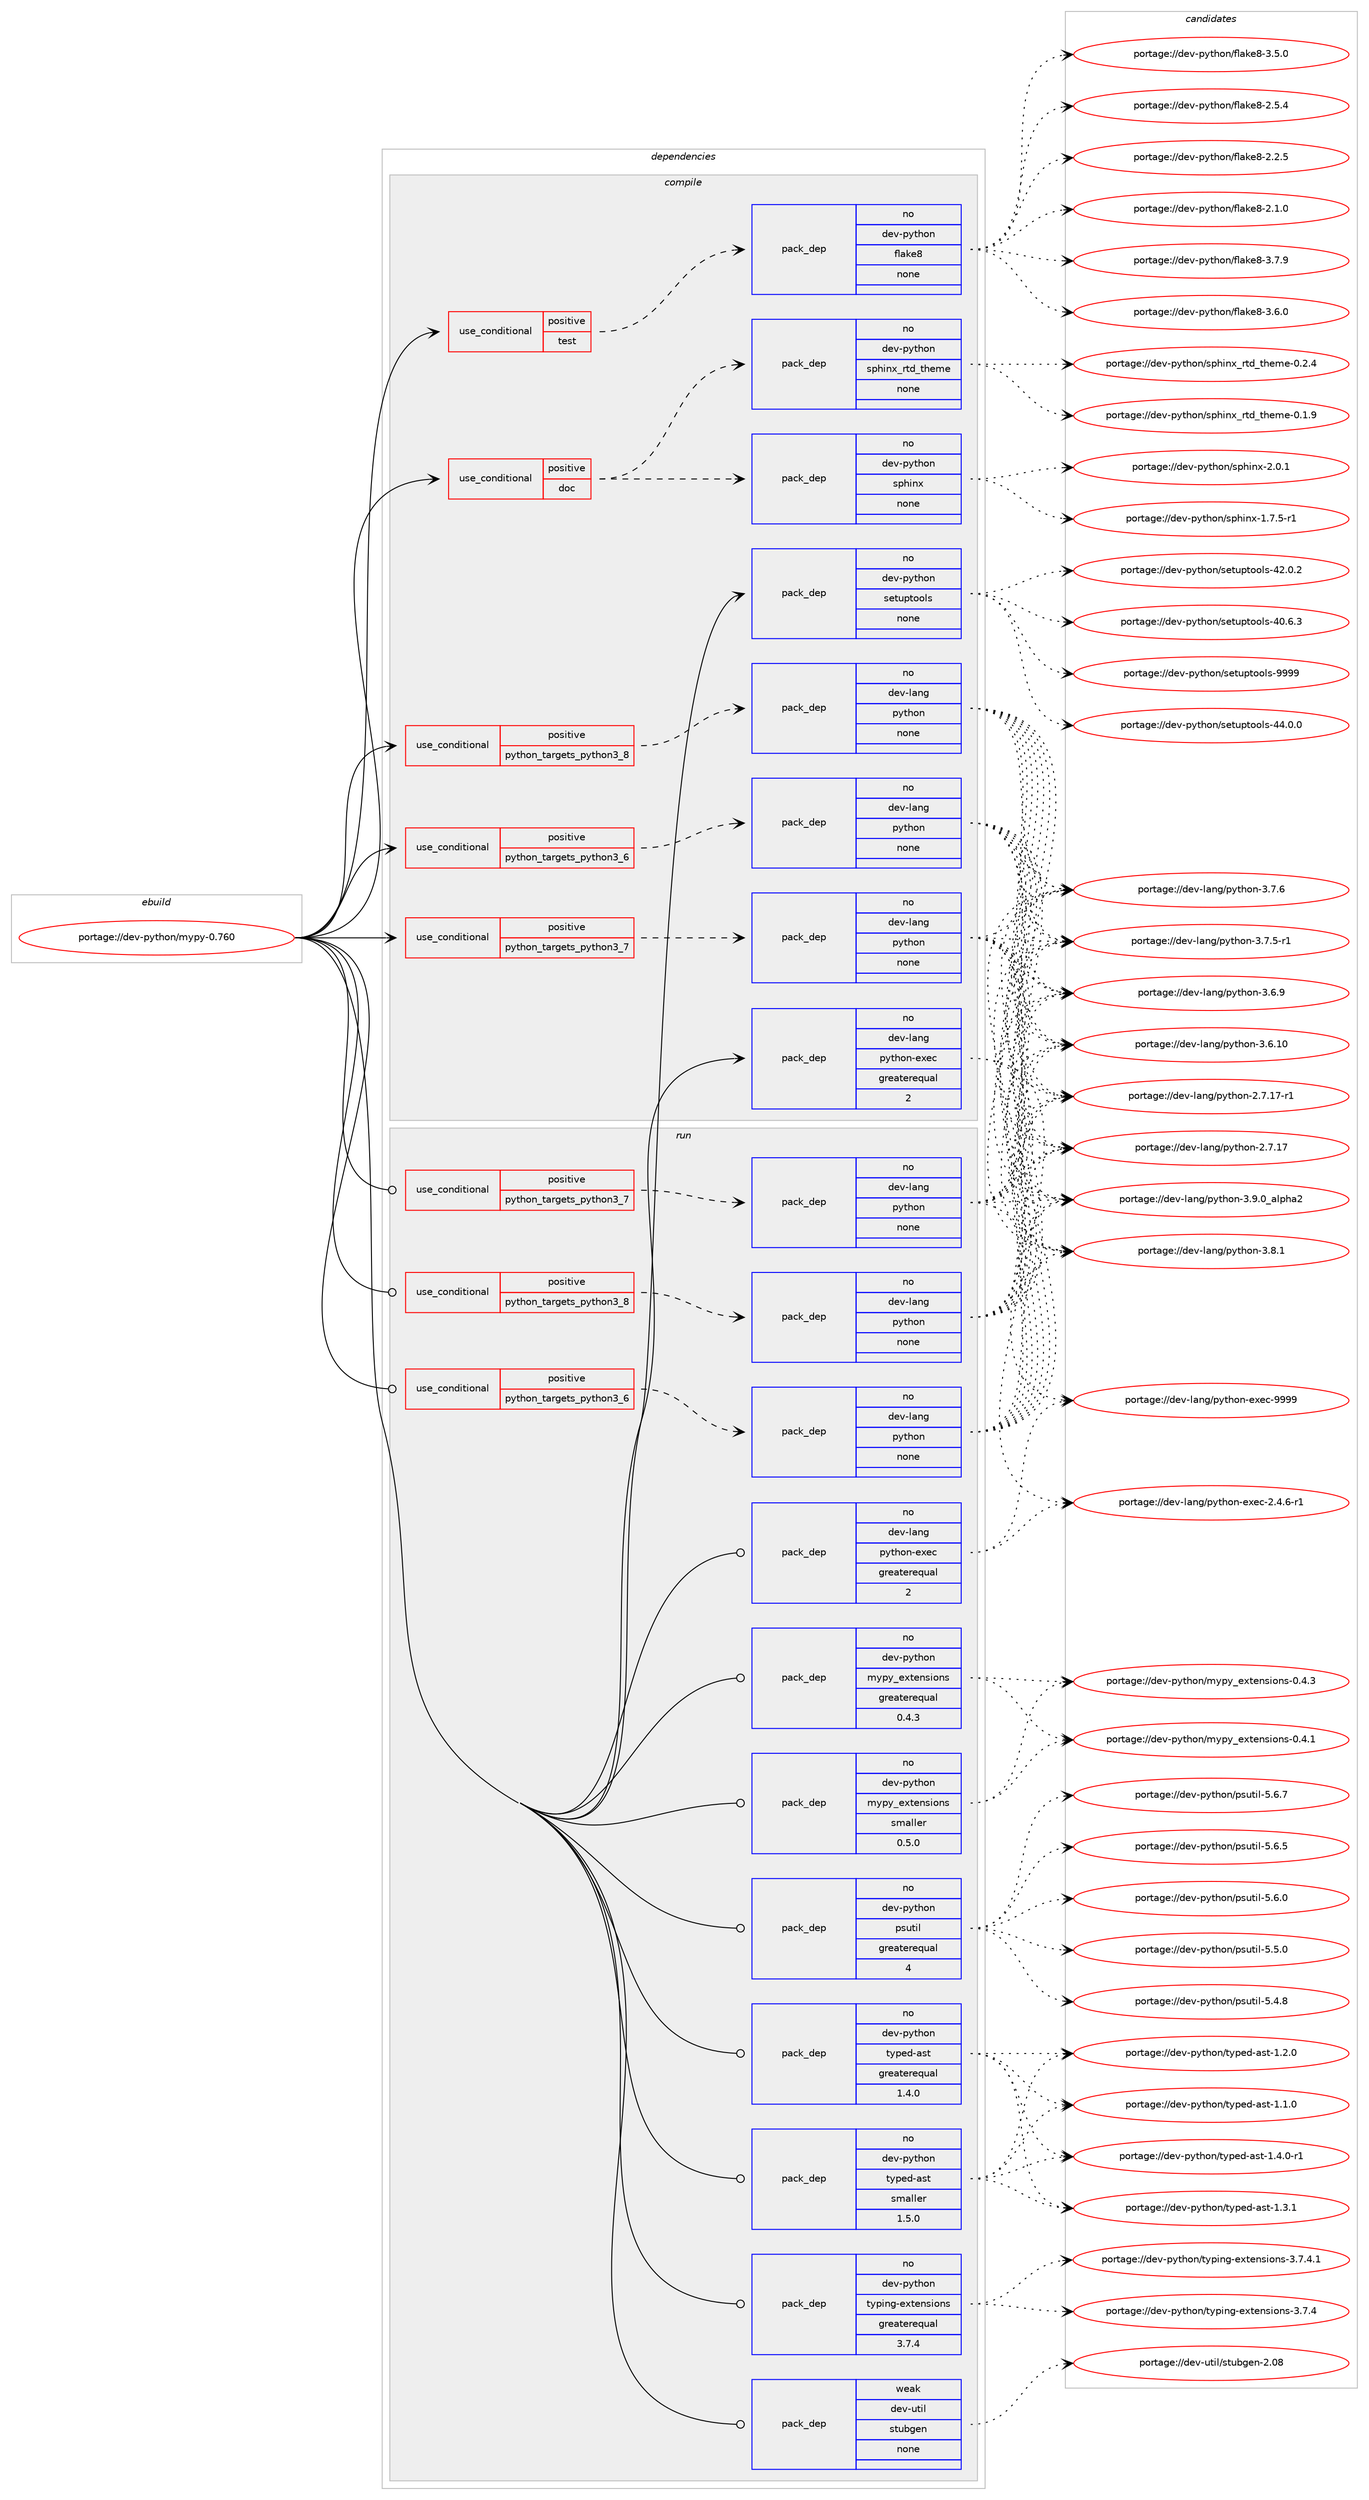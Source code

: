 digraph prolog {

# *************
# Graph options
# *************

newrank=true;
concentrate=true;
compound=true;
graph [rankdir=LR,fontname=Helvetica,fontsize=10,ranksep=1.5];#, ranksep=2.5, nodesep=0.2];
edge  [arrowhead=vee];
node  [fontname=Helvetica,fontsize=10];

# **********
# The ebuild
# **********

subgraph cluster_leftcol {
color=gray;
rank=same;
label=<<i>ebuild</i>>;
id [label="portage://dev-python/mypy-0.760", color=red, width=4, href="../dev-python/mypy-0.760.svg"];
}

# ****************
# The dependencies
# ****************

subgraph cluster_midcol {
color=gray;
label=<<i>dependencies</i>>;
subgraph cluster_compile {
fillcolor="#eeeeee";
style=filled;
label=<<i>compile</i>>;
subgraph cond112631 {
dependency449507 [label=<<TABLE BORDER="0" CELLBORDER="1" CELLSPACING="0" CELLPADDING="4"><TR><TD ROWSPAN="3" CELLPADDING="10">use_conditional</TD></TR><TR><TD>positive</TD></TR><TR><TD>doc</TD></TR></TABLE>>, shape=none, color=red];
subgraph pack331896 {
dependency449508 [label=<<TABLE BORDER="0" CELLBORDER="1" CELLSPACING="0" CELLPADDING="4" WIDTH="220"><TR><TD ROWSPAN="6" CELLPADDING="30">pack_dep</TD></TR><TR><TD WIDTH="110">no</TD></TR><TR><TD>dev-python</TD></TR><TR><TD>sphinx</TD></TR><TR><TD>none</TD></TR><TR><TD></TD></TR></TABLE>>, shape=none, color=blue];
}
dependency449507:e -> dependency449508:w [weight=20,style="dashed",arrowhead="vee"];
subgraph pack331897 {
dependency449509 [label=<<TABLE BORDER="0" CELLBORDER="1" CELLSPACING="0" CELLPADDING="4" WIDTH="220"><TR><TD ROWSPAN="6" CELLPADDING="30">pack_dep</TD></TR><TR><TD WIDTH="110">no</TD></TR><TR><TD>dev-python</TD></TR><TR><TD>sphinx_rtd_theme</TD></TR><TR><TD>none</TD></TR><TR><TD></TD></TR></TABLE>>, shape=none, color=blue];
}
dependency449507:e -> dependency449509:w [weight=20,style="dashed",arrowhead="vee"];
}
id:e -> dependency449507:w [weight=20,style="solid",arrowhead="vee"];
subgraph cond112632 {
dependency449510 [label=<<TABLE BORDER="0" CELLBORDER="1" CELLSPACING="0" CELLPADDING="4"><TR><TD ROWSPAN="3" CELLPADDING="10">use_conditional</TD></TR><TR><TD>positive</TD></TR><TR><TD>python_targets_python3_6</TD></TR></TABLE>>, shape=none, color=red];
subgraph pack331898 {
dependency449511 [label=<<TABLE BORDER="0" CELLBORDER="1" CELLSPACING="0" CELLPADDING="4" WIDTH="220"><TR><TD ROWSPAN="6" CELLPADDING="30">pack_dep</TD></TR><TR><TD WIDTH="110">no</TD></TR><TR><TD>dev-lang</TD></TR><TR><TD>python</TD></TR><TR><TD>none</TD></TR><TR><TD></TD></TR></TABLE>>, shape=none, color=blue];
}
dependency449510:e -> dependency449511:w [weight=20,style="dashed",arrowhead="vee"];
}
id:e -> dependency449510:w [weight=20,style="solid",arrowhead="vee"];
subgraph cond112633 {
dependency449512 [label=<<TABLE BORDER="0" CELLBORDER="1" CELLSPACING="0" CELLPADDING="4"><TR><TD ROWSPAN="3" CELLPADDING="10">use_conditional</TD></TR><TR><TD>positive</TD></TR><TR><TD>python_targets_python3_7</TD></TR></TABLE>>, shape=none, color=red];
subgraph pack331899 {
dependency449513 [label=<<TABLE BORDER="0" CELLBORDER="1" CELLSPACING="0" CELLPADDING="4" WIDTH="220"><TR><TD ROWSPAN="6" CELLPADDING="30">pack_dep</TD></TR><TR><TD WIDTH="110">no</TD></TR><TR><TD>dev-lang</TD></TR><TR><TD>python</TD></TR><TR><TD>none</TD></TR><TR><TD></TD></TR></TABLE>>, shape=none, color=blue];
}
dependency449512:e -> dependency449513:w [weight=20,style="dashed",arrowhead="vee"];
}
id:e -> dependency449512:w [weight=20,style="solid",arrowhead="vee"];
subgraph cond112634 {
dependency449514 [label=<<TABLE BORDER="0" CELLBORDER="1" CELLSPACING="0" CELLPADDING="4"><TR><TD ROWSPAN="3" CELLPADDING="10">use_conditional</TD></TR><TR><TD>positive</TD></TR><TR><TD>python_targets_python3_8</TD></TR></TABLE>>, shape=none, color=red];
subgraph pack331900 {
dependency449515 [label=<<TABLE BORDER="0" CELLBORDER="1" CELLSPACING="0" CELLPADDING="4" WIDTH="220"><TR><TD ROWSPAN="6" CELLPADDING="30">pack_dep</TD></TR><TR><TD WIDTH="110">no</TD></TR><TR><TD>dev-lang</TD></TR><TR><TD>python</TD></TR><TR><TD>none</TD></TR><TR><TD></TD></TR></TABLE>>, shape=none, color=blue];
}
dependency449514:e -> dependency449515:w [weight=20,style="dashed",arrowhead="vee"];
}
id:e -> dependency449514:w [weight=20,style="solid",arrowhead="vee"];
subgraph cond112635 {
dependency449516 [label=<<TABLE BORDER="0" CELLBORDER="1" CELLSPACING="0" CELLPADDING="4"><TR><TD ROWSPAN="3" CELLPADDING="10">use_conditional</TD></TR><TR><TD>positive</TD></TR><TR><TD>test</TD></TR></TABLE>>, shape=none, color=red];
subgraph pack331901 {
dependency449517 [label=<<TABLE BORDER="0" CELLBORDER="1" CELLSPACING="0" CELLPADDING="4" WIDTH="220"><TR><TD ROWSPAN="6" CELLPADDING="30">pack_dep</TD></TR><TR><TD WIDTH="110">no</TD></TR><TR><TD>dev-python</TD></TR><TR><TD>flake8</TD></TR><TR><TD>none</TD></TR><TR><TD></TD></TR></TABLE>>, shape=none, color=blue];
}
dependency449516:e -> dependency449517:w [weight=20,style="dashed",arrowhead="vee"];
}
id:e -> dependency449516:w [weight=20,style="solid",arrowhead="vee"];
subgraph pack331902 {
dependency449518 [label=<<TABLE BORDER="0" CELLBORDER="1" CELLSPACING="0" CELLPADDING="4" WIDTH="220"><TR><TD ROWSPAN="6" CELLPADDING="30">pack_dep</TD></TR><TR><TD WIDTH="110">no</TD></TR><TR><TD>dev-lang</TD></TR><TR><TD>python-exec</TD></TR><TR><TD>greaterequal</TD></TR><TR><TD>2</TD></TR></TABLE>>, shape=none, color=blue];
}
id:e -> dependency449518:w [weight=20,style="solid",arrowhead="vee"];
subgraph pack331903 {
dependency449519 [label=<<TABLE BORDER="0" CELLBORDER="1" CELLSPACING="0" CELLPADDING="4" WIDTH="220"><TR><TD ROWSPAN="6" CELLPADDING="30">pack_dep</TD></TR><TR><TD WIDTH="110">no</TD></TR><TR><TD>dev-python</TD></TR><TR><TD>setuptools</TD></TR><TR><TD>none</TD></TR><TR><TD></TD></TR></TABLE>>, shape=none, color=blue];
}
id:e -> dependency449519:w [weight=20,style="solid",arrowhead="vee"];
}
subgraph cluster_compileandrun {
fillcolor="#eeeeee";
style=filled;
label=<<i>compile and run</i>>;
}
subgraph cluster_run {
fillcolor="#eeeeee";
style=filled;
label=<<i>run</i>>;
subgraph cond112636 {
dependency449520 [label=<<TABLE BORDER="0" CELLBORDER="1" CELLSPACING="0" CELLPADDING="4"><TR><TD ROWSPAN="3" CELLPADDING="10">use_conditional</TD></TR><TR><TD>positive</TD></TR><TR><TD>python_targets_python3_6</TD></TR></TABLE>>, shape=none, color=red];
subgraph pack331904 {
dependency449521 [label=<<TABLE BORDER="0" CELLBORDER="1" CELLSPACING="0" CELLPADDING="4" WIDTH="220"><TR><TD ROWSPAN="6" CELLPADDING="30">pack_dep</TD></TR><TR><TD WIDTH="110">no</TD></TR><TR><TD>dev-lang</TD></TR><TR><TD>python</TD></TR><TR><TD>none</TD></TR><TR><TD></TD></TR></TABLE>>, shape=none, color=blue];
}
dependency449520:e -> dependency449521:w [weight=20,style="dashed",arrowhead="vee"];
}
id:e -> dependency449520:w [weight=20,style="solid",arrowhead="odot"];
subgraph cond112637 {
dependency449522 [label=<<TABLE BORDER="0" CELLBORDER="1" CELLSPACING="0" CELLPADDING="4"><TR><TD ROWSPAN="3" CELLPADDING="10">use_conditional</TD></TR><TR><TD>positive</TD></TR><TR><TD>python_targets_python3_7</TD></TR></TABLE>>, shape=none, color=red];
subgraph pack331905 {
dependency449523 [label=<<TABLE BORDER="0" CELLBORDER="1" CELLSPACING="0" CELLPADDING="4" WIDTH="220"><TR><TD ROWSPAN="6" CELLPADDING="30">pack_dep</TD></TR><TR><TD WIDTH="110">no</TD></TR><TR><TD>dev-lang</TD></TR><TR><TD>python</TD></TR><TR><TD>none</TD></TR><TR><TD></TD></TR></TABLE>>, shape=none, color=blue];
}
dependency449522:e -> dependency449523:w [weight=20,style="dashed",arrowhead="vee"];
}
id:e -> dependency449522:w [weight=20,style="solid",arrowhead="odot"];
subgraph cond112638 {
dependency449524 [label=<<TABLE BORDER="0" CELLBORDER="1" CELLSPACING="0" CELLPADDING="4"><TR><TD ROWSPAN="3" CELLPADDING="10">use_conditional</TD></TR><TR><TD>positive</TD></TR><TR><TD>python_targets_python3_8</TD></TR></TABLE>>, shape=none, color=red];
subgraph pack331906 {
dependency449525 [label=<<TABLE BORDER="0" CELLBORDER="1" CELLSPACING="0" CELLPADDING="4" WIDTH="220"><TR><TD ROWSPAN="6" CELLPADDING="30">pack_dep</TD></TR><TR><TD WIDTH="110">no</TD></TR><TR><TD>dev-lang</TD></TR><TR><TD>python</TD></TR><TR><TD>none</TD></TR><TR><TD></TD></TR></TABLE>>, shape=none, color=blue];
}
dependency449524:e -> dependency449525:w [weight=20,style="dashed",arrowhead="vee"];
}
id:e -> dependency449524:w [weight=20,style="solid",arrowhead="odot"];
subgraph pack331907 {
dependency449526 [label=<<TABLE BORDER="0" CELLBORDER="1" CELLSPACING="0" CELLPADDING="4" WIDTH="220"><TR><TD ROWSPAN="6" CELLPADDING="30">pack_dep</TD></TR><TR><TD WIDTH="110">no</TD></TR><TR><TD>dev-lang</TD></TR><TR><TD>python-exec</TD></TR><TR><TD>greaterequal</TD></TR><TR><TD>2</TD></TR></TABLE>>, shape=none, color=blue];
}
id:e -> dependency449526:w [weight=20,style="solid",arrowhead="odot"];
subgraph pack331908 {
dependency449527 [label=<<TABLE BORDER="0" CELLBORDER="1" CELLSPACING="0" CELLPADDING="4" WIDTH="220"><TR><TD ROWSPAN="6" CELLPADDING="30">pack_dep</TD></TR><TR><TD WIDTH="110">no</TD></TR><TR><TD>dev-python</TD></TR><TR><TD>mypy_extensions</TD></TR><TR><TD>greaterequal</TD></TR><TR><TD>0.4.3</TD></TR></TABLE>>, shape=none, color=blue];
}
id:e -> dependency449527:w [weight=20,style="solid",arrowhead="odot"];
subgraph pack331909 {
dependency449528 [label=<<TABLE BORDER="0" CELLBORDER="1" CELLSPACING="0" CELLPADDING="4" WIDTH="220"><TR><TD ROWSPAN="6" CELLPADDING="30">pack_dep</TD></TR><TR><TD WIDTH="110">no</TD></TR><TR><TD>dev-python</TD></TR><TR><TD>mypy_extensions</TD></TR><TR><TD>smaller</TD></TR><TR><TD>0.5.0</TD></TR></TABLE>>, shape=none, color=blue];
}
id:e -> dependency449528:w [weight=20,style="solid",arrowhead="odot"];
subgraph pack331910 {
dependency449529 [label=<<TABLE BORDER="0" CELLBORDER="1" CELLSPACING="0" CELLPADDING="4" WIDTH="220"><TR><TD ROWSPAN="6" CELLPADDING="30">pack_dep</TD></TR><TR><TD WIDTH="110">no</TD></TR><TR><TD>dev-python</TD></TR><TR><TD>psutil</TD></TR><TR><TD>greaterequal</TD></TR><TR><TD>4</TD></TR></TABLE>>, shape=none, color=blue];
}
id:e -> dependency449529:w [weight=20,style="solid",arrowhead="odot"];
subgraph pack331911 {
dependency449530 [label=<<TABLE BORDER="0" CELLBORDER="1" CELLSPACING="0" CELLPADDING="4" WIDTH="220"><TR><TD ROWSPAN="6" CELLPADDING="30">pack_dep</TD></TR><TR><TD WIDTH="110">no</TD></TR><TR><TD>dev-python</TD></TR><TR><TD>typed-ast</TD></TR><TR><TD>greaterequal</TD></TR><TR><TD>1.4.0</TD></TR></TABLE>>, shape=none, color=blue];
}
id:e -> dependency449530:w [weight=20,style="solid",arrowhead="odot"];
subgraph pack331912 {
dependency449531 [label=<<TABLE BORDER="0" CELLBORDER="1" CELLSPACING="0" CELLPADDING="4" WIDTH="220"><TR><TD ROWSPAN="6" CELLPADDING="30">pack_dep</TD></TR><TR><TD WIDTH="110">no</TD></TR><TR><TD>dev-python</TD></TR><TR><TD>typed-ast</TD></TR><TR><TD>smaller</TD></TR><TR><TD>1.5.0</TD></TR></TABLE>>, shape=none, color=blue];
}
id:e -> dependency449531:w [weight=20,style="solid",arrowhead="odot"];
subgraph pack331913 {
dependency449532 [label=<<TABLE BORDER="0" CELLBORDER="1" CELLSPACING="0" CELLPADDING="4" WIDTH="220"><TR><TD ROWSPAN="6" CELLPADDING="30">pack_dep</TD></TR><TR><TD WIDTH="110">no</TD></TR><TR><TD>dev-python</TD></TR><TR><TD>typing-extensions</TD></TR><TR><TD>greaterequal</TD></TR><TR><TD>3.7.4</TD></TR></TABLE>>, shape=none, color=blue];
}
id:e -> dependency449532:w [weight=20,style="solid",arrowhead="odot"];
subgraph pack331914 {
dependency449533 [label=<<TABLE BORDER="0" CELLBORDER="1" CELLSPACING="0" CELLPADDING="4" WIDTH="220"><TR><TD ROWSPAN="6" CELLPADDING="30">pack_dep</TD></TR><TR><TD WIDTH="110">weak</TD></TR><TR><TD>dev-util</TD></TR><TR><TD>stubgen</TD></TR><TR><TD>none</TD></TR><TR><TD></TD></TR></TABLE>>, shape=none, color=blue];
}
id:e -> dependency449533:w [weight=20,style="solid",arrowhead="odot"];
}
}

# **************
# The candidates
# **************

subgraph cluster_choices {
rank=same;
color=gray;
label=<<i>candidates</i>>;

subgraph choice331896 {
color=black;
nodesep=1;
choice1001011184511212111610411111047115112104105110120455046484649 [label="portage://dev-python/sphinx-2.0.1", color=red, width=4,href="../dev-python/sphinx-2.0.1.svg"];
choice10010111845112121116104111110471151121041051101204549465546534511449 [label="portage://dev-python/sphinx-1.7.5-r1", color=red, width=4,href="../dev-python/sphinx-1.7.5-r1.svg"];
dependency449508:e -> choice1001011184511212111610411111047115112104105110120455046484649:w [style=dotted,weight="100"];
dependency449508:e -> choice10010111845112121116104111110471151121041051101204549465546534511449:w [style=dotted,weight="100"];
}
subgraph choice331897 {
color=black;
nodesep=1;
choice10010111845112121116104111110471151121041051101209511411610095116104101109101454846504652 [label="portage://dev-python/sphinx_rtd_theme-0.2.4", color=red, width=4,href="../dev-python/sphinx_rtd_theme-0.2.4.svg"];
choice10010111845112121116104111110471151121041051101209511411610095116104101109101454846494657 [label="portage://dev-python/sphinx_rtd_theme-0.1.9", color=red, width=4,href="../dev-python/sphinx_rtd_theme-0.1.9.svg"];
dependency449509:e -> choice10010111845112121116104111110471151121041051101209511411610095116104101109101454846504652:w [style=dotted,weight="100"];
dependency449509:e -> choice10010111845112121116104111110471151121041051101209511411610095116104101109101454846494657:w [style=dotted,weight="100"];
}
subgraph choice331898 {
color=black;
nodesep=1;
choice10010111845108971101034711212111610411111045514657464895971081121049750 [label="portage://dev-lang/python-3.9.0_alpha2", color=red, width=4,href="../dev-lang/python-3.9.0_alpha2.svg"];
choice100101118451089711010347112121116104111110455146564649 [label="portage://dev-lang/python-3.8.1", color=red, width=4,href="../dev-lang/python-3.8.1.svg"];
choice100101118451089711010347112121116104111110455146554654 [label="portage://dev-lang/python-3.7.6", color=red, width=4,href="../dev-lang/python-3.7.6.svg"];
choice1001011184510897110103471121211161041111104551465546534511449 [label="portage://dev-lang/python-3.7.5-r1", color=red, width=4,href="../dev-lang/python-3.7.5-r1.svg"];
choice100101118451089711010347112121116104111110455146544657 [label="portage://dev-lang/python-3.6.9", color=red, width=4,href="../dev-lang/python-3.6.9.svg"];
choice10010111845108971101034711212111610411111045514654464948 [label="portage://dev-lang/python-3.6.10", color=red, width=4,href="../dev-lang/python-3.6.10.svg"];
choice100101118451089711010347112121116104111110455046554649554511449 [label="portage://dev-lang/python-2.7.17-r1", color=red, width=4,href="../dev-lang/python-2.7.17-r1.svg"];
choice10010111845108971101034711212111610411111045504655464955 [label="portage://dev-lang/python-2.7.17", color=red, width=4,href="../dev-lang/python-2.7.17.svg"];
dependency449511:e -> choice10010111845108971101034711212111610411111045514657464895971081121049750:w [style=dotted,weight="100"];
dependency449511:e -> choice100101118451089711010347112121116104111110455146564649:w [style=dotted,weight="100"];
dependency449511:e -> choice100101118451089711010347112121116104111110455146554654:w [style=dotted,weight="100"];
dependency449511:e -> choice1001011184510897110103471121211161041111104551465546534511449:w [style=dotted,weight="100"];
dependency449511:e -> choice100101118451089711010347112121116104111110455146544657:w [style=dotted,weight="100"];
dependency449511:e -> choice10010111845108971101034711212111610411111045514654464948:w [style=dotted,weight="100"];
dependency449511:e -> choice100101118451089711010347112121116104111110455046554649554511449:w [style=dotted,weight="100"];
dependency449511:e -> choice10010111845108971101034711212111610411111045504655464955:w [style=dotted,weight="100"];
}
subgraph choice331899 {
color=black;
nodesep=1;
choice10010111845108971101034711212111610411111045514657464895971081121049750 [label="portage://dev-lang/python-3.9.0_alpha2", color=red, width=4,href="../dev-lang/python-3.9.0_alpha2.svg"];
choice100101118451089711010347112121116104111110455146564649 [label="portage://dev-lang/python-3.8.1", color=red, width=4,href="../dev-lang/python-3.8.1.svg"];
choice100101118451089711010347112121116104111110455146554654 [label="portage://dev-lang/python-3.7.6", color=red, width=4,href="../dev-lang/python-3.7.6.svg"];
choice1001011184510897110103471121211161041111104551465546534511449 [label="portage://dev-lang/python-3.7.5-r1", color=red, width=4,href="../dev-lang/python-3.7.5-r1.svg"];
choice100101118451089711010347112121116104111110455146544657 [label="portage://dev-lang/python-3.6.9", color=red, width=4,href="../dev-lang/python-3.6.9.svg"];
choice10010111845108971101034711212111610411111045514654464948 [label="portage://dev-lang/python-3.6.10", color=red, width=4,href="../dev-lang/python-3.6.10.svg"];
choice100101118451089711010347112121116104111110455046554649554511449 [label="portage://dev-lang/python-2.7.17-r1", color=red, width=4,href="../dev-lang/python-2.7.17-r1.svg"];
choice10010111845108971101034711212111610411111045504655464955 [label="portage://dev-lang/python-2.7.17", color=red, width=4,href="../dev-lang/python-2.7.17.svg"];
dependency449513:e -> choice10010111845108971101034711212111610411111045514657464895971081121049750:w [style=dotted,weight="100"];
dependency449513:e -> choice100101118451089711010347112121116104111110455146564649:w [style=dotted,weight="100"];
dependency449513:e -> choice100101118451089711010347112121116104111110455146554654:w [style=dotted,weight="100"];
dependency449513:e -> choice1001011184510897110103471121211161041111104551465546534511449:w [style=dotted,weight="100"];
dependency449513:e -> choice100101118451089711010347112121116104111110455146544657:w [style=dotted,weight="100"];
dependency449513:e -> choice10010111845108971101034711212111610411111045514654464948:w [style=dotted,weight="100"];
dependency449513:e -> choice100101118451089711010347112121116104111110455046554649554511449:w [style=dotted,weight="100"];
dependency449513:e -> choice10010111845108971101034711212111610411111045504655464955:w [style=dotted,weight="100"];
}
subgraph choice331900 {
color=black;
nodesep=1;
choice10010111845108971101034711212111610411111045514657464895971081121049750 [label="portage://dev-lang/python-3.9.0_alpha2", color=red, width=4,href="../dev-lang/python-3.9.0_alpha2.svg"];
choice100101118451089711010347112121116104111110455146564649 [label="portage://dev-lang/python-3.8.1", color=red, width=4,href="../dev-lang/python-3.8.1.svg"];
choice100101118451089711010347112121116104111110455146554654 [label="portage://dev-lang/python-3.7.6", color=red, width=4,href="../dev-lang/python-3.7.6.svg"];
choice1001011184510897110103471121211161041111104551465546534511449 [label="portage://dev-lang/python-3.7.5-r1", color=red, width=4,href="../dev-lang/python-3.7.5-r1.svg"];
choice100101118451089711010347112121116104111110455146544657 [label="portage://dev-lang/python-3.6.9", color=red, width=4,href="../dev-lang/python-3.6.9.svg"];
choice10010111845108971101034711212111610411111045514654464948 [label="portage://dev-lang/python-3.6.10", color=red, width=4,href="../dev-lang/python-3.6.10.svg"];
choice100101118451089711010347112121116104111110455046554649554511449 [label="portage://dev-lang/python-2.7.17-r1", color=red, width=4,href="../dev-lang/python-2.7.17-r1.svg"];
choice10010111845108971101034711212111610411111045504655464955 [label="portage://dev-lang/python-2.7.17", color=red, width=4,href="../dev-lang/python-2.7.17.svg"];
dependency449515:e -> choice10010111845108971101034711212111610411111045514657464895971081121049750:w [style=dotted,weight="100"];
dependency449515:e -> choice100101118451089711010347112121116104111110455146564649:w [style=dotted,weight="100"];
dependency449515:e -> choice100101118451089711010347112121116104111110455146554654:w [style=dotted,weight="100"];
dependency449515:e -> choice1001011184510897110103471121211161041111104551465546534511449:w [style=dotted,weight="100"];
dependency449515:e -> choice100101118451089711010347112121116104111110455146544657:w [style=dotted,weight="100"];
dependency449515:e -> choice10010111845108971101034711212111610411111045514654464948:w [style=dotted,weight="100"];
dependency449515:e -> choice100101118451089711010347112121116104111110455046554649554511449:w [style=dotted,weight="100"];
dependency449515:e -> choice10010111845108971101034711212111610411111045504655464955:w [style=dotted,weight="100"];
}
subgraph choice331901 {
color=black;
nodesep=1;
choice10010111845112121116104111110471021089710710156455146554657 [label="portage://dev-python/flake8-3.7.9", color=red, width=4,href="../dev-python/flake8-3.7.9.svg"];
choice10010111845112121116104111110471021089710710156455146544648 [label="portage://dev-python/flake8-3.6.0", color=red, width=4,href="../dev-python/flake8-3.6.0.svg"];
choice10010111845112121116104111110471021089710710156455146534648 [label="portage://dev-python/flake8-3.5.0", color=red, width=4,href="../dev-python/flake8-3.5.0.svg"];
choice10010111845112121116104111110471021089710710156455046534652 [label="portage://dev-python/flake8-2.5.4", color=red, width=4,href="../dev-python/flake8-2.5.4.svg"];
choice10010111845112121116104111110471021089710710156455046504653 [label="portage://dev-python/flake8-2.2.5", color=red, width=4,href="../dev-python/flake8-2.2.5.svg"];
choice10010111845112121116104111110471021089710710156455046494648 [label="portage://dev-python/flake8-2.1.0", color=red, width=4,href="../dev-python/flake8-2.1.0.svg"];
dependency449517:e -> choice10010111845112121116104111110471021089710710156455146554657:w [style=dotted,weight="100"];
dependency449517:e -> choice10010111845112121116104111110471021089710710156455146544648:w [style=dotted,weight="100"];
dependency449517:e -> choice10010111845112121116104111110471021089710710156455146534648:w [style=dotted,weight="100"];
dependency449517:e -> choice10010111845112121116104111110471021089710710156455046534652:w [style=dotted,weight="100"];
dependency449517:e -> choice10010111845112121116104111110471021089710710156455046504653:w [style=dotted,weight="100"];
dependency449517:e -> choice10010111845112121116104111110471021089710710156455046494648:w [style=dotted,weight="100"];
}
subgraph choice331902 {
color=black;
nodesep=1;
choice10010111845108971101034711212111610411111045101120101994557575757 [label="portage://dev-lang/python-exec-9999", color=red, width=4,href="../dev-lang/python-exec-9999.svg"];
choice10010111845108971101034711212111610411111045101120101994550465246544511449 [label="portage://dev-lang/python-exec-2.4.6-r1", color=red, width=4,href="../dev-lang/python-exec-2.4.6-r1.svg"];
dependency449518:e -> choice10010111845108971101034711212111610411111045101120101994557575757:w [style=dotted,weight="100"];
dependency449518:e -> choice10010111845108971101034711212111610411111045101120101994550465246544511449:w [style=dotted,weight="100"];
}
subgraph choice331903 {
color=black;
nodesep=1;
choice10010111845112121116104111110471151011161171121161111111081154557575757 [label="portage://dev-python/setuptools-9999", color=red, width=4,href="../dev-python/setuptools-9999.svg"];
choice100101118451121211161041111104711510111611711211611111110811545525246484648 [label="portage://dev-python/setuptools-44.0.0", color=red, width=4,href="../dev-python/setuptools-44.0.0.svg"];
choice100101118451121211161041111104711510111611711211611111110811545525046484650 [label="portage://dev-python/setuptools-42.0.2", color=red, width=4,href="../dev-python/setuptools-42.0.2.svg"];
choice100101118451121211161041111104711510111611711211611111110811545524846544651 [label="portage://dev-python/setuptools-40.6.3", color=red, width=4,href="../dev-python/setuptools-40.6.3.svg"];
dependency449519:e -> choice10010111845112121116104111110471151011161171121161111111081154557575757:w [style=dotted,weight="100"];
dependency449519:e -> choice100101118451121211161041111104711510111611711211611111110811545525246484648:w [style=dotted,weight="100"];
dependency449519:e -> choice100101118451121211161041111104711510111611711211611111110811545525046484650:w [style=dotted,weight="100"];
dependency449519:e -> choice100101118451121211161041111104711510111611711211611111110811545524846544651:w [style=dotted,weight="100"];
}
subgraph choice331904 {
color=black;
nodesep=1;
choice10010111845108971101034711212111610411111045514657464895971081121049750 [label="portage://dev-lang/python-3.9.0_alpha2", color=red, width=4,href="../dev-lang/python-3.9.0_alpha2.svg"];
choice100101118451089711010347112121116104111110455146564649 [label="portage://dev-lang/python-3.8.1", color=red, width=4,href="../dev-lang/python-3.8.1.svg"];
choice100101118451089711010347112121116104111110455146554654 [label="portage://dev-lang/python-3.7.6", color=red, width=4,href="../dev-lang/python-3.7.6.svg"];
choice1001011184510897110103471121211161041111104551465546534511449 [label="portage://dev-lang/python-3.7.5-r1", color=red, width=4,href="../dev-lang/python-3.7.5-r1.svg"];
choice100101118451089711010347112121116104111110455146544657 [label="portage://dev-lang/python-3.6.9", color=red, width=4,href="../dev-lang/python-3.6.9.svg"];
choice10010111845108971101034711212111610411111045514654464948 [label="portage://dev-lang/python-3.6.10", color=red, width=4,href="../dev-lang/python-3.6.10.svg"];
choice100101118451089711010347112121116104111110455046554649554511449 [label="portage://dev-lang/python-2.7.17-r1", color=red, width=4,href="../dev-lang/python-2.7.17-r1.svg"];
choice10010111845108971101034711212111610411111045504655464955 [label="portage://dev-lang/python-2.7.17", color=red, width=4,href="../dev-lang/python-2.7.17.svg"];
dependency449521:e -> choice10010111845108971101034711212111610411111045514657464895971081121049750:w [style=dotted,weight="100"];
dependency449521:e -> choice100101118451089711010347112121116104111110455146564649:w [style=dotted,weight="100"];
dependency449521:e -> choice100101118451089711010347112121116104111110455146554654:w [style=dotted,weight="100"];
dependency449521:e -> choice1001011184510897110103471121211161041111104551465546534511449:w [style=dotted,weight="100"];
dependency449521:e -> choice100101118451089711010347112121116104111110455146544657:w [style=dotted,weight="100"];
dependency449521:e -> choice10010111845108971101034711212111610411111045514654464948:w [style=dotted,weight="100"];
dependency449521:e -> choice100101118451089711010347112121116104111110455046554649554511449:w [style=dotted,weight="100"];
dependency449521:e -> choice10010111845108971101034711212111610411111045504655464955:w [style=dotted,weight="100"];
}
subgraph choice331905 {
color=black;
nodesep=1;
choice10010111845108971101034711212111610411111045514657464895971081121049750 [label="portage://dev-lang/python-3.9.0_alpha2", color=red, width=4,href="../dev-lang/python-3.9.0_alpha2.svg"];
choice100101118451089711010347112121116104111110455146564649 [label="portage://dev-lang/python-3.8.1", color=red, width=4,href="../dev-lang/python-3.8.1.svg"];
choice100101118451089711010347112121116104111110455146554654 [label="portage://dev-lang/python-3.7.6", color=red, width=4,href="../dev-lang/python-3.7.6.svg"];
choice1001011184510897110103471121211161041111104551465546534511449 [label="portage://dev-lang/python-3.7.5-r1", color=red, width=4,href="../dev-lang/python-3.7.5-r1.svg"];
choice100101118451089711010347112121116104111110455146544657 [label="portage://dev-lang/python-3.6.9", color=red, width=4,href="../dev-lang/python-3.6.9.svg"];
choice10010111845108971101034711212111610411111045514654464948 [label="portage://dev-lang/python-3.6.10", color=red, width=4,href="../dev-lang/python-3.6.10.svg"];
choice100101118451089711010347112121116104111110455046554649554511449 [label="portage://dev-lang/python-2.7.17-r1", color=red, width=4,href="../dev-lang/python-2.7.17-r1.svg"];
choice10010111845108971101034711212111610411111045504655464955 [label="portage://dev-lang/python-2.7.17", color=red, width=4,href="../dev-lang/python-2.7.17.svg"];
dependency449523:e -> choice10010111845108971101034711212111610411111045514657464895971081121049750:w [style=dotted,weight="100"];
dependency449523:e -> choice100101118451089711010347112121116104111110455146564649:w [style=dotted,weight="100"];
dependency449523:e -> choice100101118451089711010347112121116104111110455146554654:w [style=dotted,weight="100"];
dependency449523:e -> choice1001011184510897110103471121211161041111104551465546534511449:w [style=dotted,weight="100"];
dependency449523:e -> choice100101118451089711010347112121116104111110455146544657:w [style=dotted,weight="100"];
dependency449523:e -> choice10010111845108971101034711212111610411111045514654464948:w [style=dotted,weight="100"];
dependency449523:e -> choice100101118451089711010347112121116104111110455046554649554511449:w [style=dotted,weight="100"];
dependency449523:e -> choice10010111845108971101034711212111610411111045504655464955:w [style=dotted,weight="100"];
}
subgraph choice331906 {
color=black;
nodesep=1;
choice10010111845108971101034711212111610411111045514657464895971081121049750 [label="portage://dev-lang/python-3.9.0_alpha2", color=red, width=4,href="../dev-lang/python-3.9.0_alpha2.svg"];
choice100101118451089711010347112121116104111110455146564649 [label="portage://dev-lang/python-3.8.1", color=red, width=4,href="../dev-lang/python-3.8.1.svg"];
choice100101118451089711010347112121116104111110455146554654 [label="portage://dev-lang/python-3.7.6", color=red, width=4,href="../dev-lang/python-3.7.6.svg"];
choice1001011184510897110103471121211161041111104551465546534511449 [label="portage://dev-lang/python-3.7.5-r1", color=red, width=4,href="../dev-lang/python-3.7.5-r1.svg"];
choice100101118451089711010347112121116104111110455146544657 [label="portage://dev-lang/python-3.6.9", color=red, width=4,href="../dev-lang/python-3.6.9.svg"];
choice10010111845108971101034711212111610411111045514654464948 [label="portage://dev-lang/python-3.6.10", color=red, width=4,href="../dev-lang/python-3.6.10.svg"];
choice100101118451089711010347112121116104111110455046554649554511449 [label="portage://dev-lang/python-2.7.17-r1", color=red, width=4,href="../dev-lang/python-2.7.17-r1.svg"];
choice10010111845108971101034711212111610411111045504655464955 [label="portage://dev-lang/python-2.7.17", color=red, width=4,href="../dev-lang/python-2.7.17.svg"];
dependency449525:e -> choice10010111845108971101034711212111610411111045514657464895971081121049750:w [style=dotted,weight="100"];
dependency449525:e -> choice100101118451089711010347112121116104111110455146564649:w [style=dotted,weight="100"];
dependency449525:e -> choice100101118451089711010347112121116104111110455146554654:w [style=dotted,weight="100"];
dependency449525:e -> choice1001011184510897110103471121211161041111104551465546534511449:w [style=dotted,weight="100"];
dependency449525:e -> choice100101118451089711010347112121116104111110455146544657:w [style=dotted,weight="100"];
dependency449525:e -> choice10010111845108971101034711212111610411111045514654464948:w [style=dotted,weight="100"];
dependency449525:e -> choice100101118451089711010347112121116104111110455046554649554511449:w [style=dotted,weight="100"];
dependency449525:e -> choice10010111845108971101034711212111610411111045504655464955:w [style=dotted,weight="100"];
}
subgraph choice331907 {
color=black;
nodesep=1;
choice10010111845108971101034711212111610411111045101120101994557575757 [label="portage://dev-lang/python-exec-9999", color=red, width=4,href="../dev-lang/python-exec-9999.svg"];
choice10010111845108971101034711212111610411111045101120101994550465246544511449 [label="portage://dev-lang/python-exec-2.4.6-r1", color=red, width=4,href="../dev-lang/python-exec-2.4.6-r1.svg"];
dependency449526:e -> choice10010111845108971101034711212111610411111045101120101994557575757:w [style=dotted,weight="100"];
dependency449526:e -> choice10010111845108971101034711212111610411111045101120101994550465246544511449:w [style=dotted,weight="100"];
}
subgraph choice331908 {
color=black;
nodesep=1;
choice100101118451121211161041111104710912111212195101120116101110115105111110115454846524651 [label="portage://dev-python/mypy_extensions-0.4.3", color=red, width=4,href="../dev-python/mypy_extensions-0.4.3.svg"];
choice100101118451121211161041111104710912111212195101120116101110115105111110115454846524649 [label="portage://dev-python/mypy_extensions-0.4.1", color=red, width=4,href="../dev-python/mypy_extensions-0.4.1.svg"];
dependency449527:e -> choice100101118451121211161041111104710912111212195101120116101110115105111110115454846524651:w [style=dotted,weight="100"];
dependency449527:e -> choice100101118451121211161041111104710912111212195101120116101110115105111110115454846524649:w [style=dotted,weight="100"];
}
subgraph choice331909 {
color=black;
nodesep=1;
choice100101118451121211161041111104710912111212195101120116101110115105111110115454846524651 [label="portage://dev-python/mypy_extensions-0.4.3", color=red, width=4,href="../dev-python/mypy_extensions-0.4.3.svg"];
choice100101118451121211161041111104710912111212195101120116101110115105111110115454846524649 [label="portage://dev-python/mypy_extensions-0.4.1", color=red, width=4,href="../dev-python/mypy_extensions-0.4.1.svg"];
dependency449528:e -> choice100101118451121211161041111104710912111212195101120116101110115105111110115454846524651:w [style=dotted,weight="100"];
dependency449528:e -> choice100101118451121211161041111104710912111212195101120116101110115105111110115454846524649:w [style=dotted,weight="100"];
}
subgraph choice331910 {
color=black;
nodesep=1;
choice1001011184511212111610411111047112115117116105108455346544655 [label="portage://dev-python/psutil-5.6.7", color=red, width=4,href="../dev-python/psutil-5.6.7.svg"];
choice1001011184511212111610411111047112115117116105108455346544653 [label="portage://dev-python/psutil-5.6.5", color=red, width=4,href="../dev-python/psutil-5.6.5.svg"];
choice1001011184511212111610411111047112115117116105108455346544648 [label="portage://dev-python/psutil-5.6.0", color=red, width=4,href="../dev-python/psutil-5.6.0.svg"];
choice1001011184511212111610411111047112115117116105108455346534648 [label="portage://dev-python/psutil-5.5.0", color=red, width=4,href="../dev-python/psutil-5.5.0.svg"];
choice1001011184511212111610411111047112115117116105108455346524656 [label="portage://dev-python/psutil-5.4.8", color=red, width=4,href="../dev-python/psutil-5.4.8.svg"];
dependency449529:e -> choice1001011184511212111610411111047112115117116105108455346544655:w [style=dotted,weight="100"];
dependency449529:e -> choice1001011184511212111610411111047112115117116105108455346544653:w [style=dotted,weight="100"];
dependency449529:e -> choice1001011184511212111610411111047112115117116105108455346544648:w [style=dotted,weight="100"];
dependency449529:e -> choice1001011184511212111610411111047112115117116105108455346534648:w [style=dotted,weight="100"];
dependency449529:e -> choice1001011184511212111610411111047112115117116105108455346524656:w [style=dotted,weight="100"];
}
subgraph choice331911 {
color=black;
nodesep=1;
choice100101118451121211161041111104711612111210110045971151164549465246484511449 [label="portage://dev-python/typed-ast-1.4.0-r1", color=red, width=4,href="../dev-python/typed-ast-1.4.0-r1.svg"];
choice10010111845112121116104111110471161211121011004597115116454946514649 [label="portage://dev-python/typed-ast-1.3.1", color=red, width=4,href="../dev-python/typed-ast-1.3.1.svg"];
choice10010111845112121116104111110471161211121011004597115116454946504648 [label="portage://dev-python/typed-ast-1.2.0", color=red, width=4,href="../dev-python/typed-ast-1.2.0.svg"];
choice10010111845112121116104111110471161211121011004597115116454946494648 [label="portage://dev-python/typed-ast-1.1.0", color=red, width=4,href="../dev-python/typed-ast-1.1.0.svg"];
dependency449530:e -> choice100101118451121211161041111104711612111210110045971151164549465246484511449:w [style=dotted,weight="100"];
dependency449530:e -> choice10010111845112121116104111110471161211121011004597115116454946514649:w [style=dotted,weight="100"];
dependency449530:e -> choice10010111845112121116104111110471161211121011004597115116454946504648:w [style=dotted,weight="100"];
dependency449530:e -> choice10010111845112121116104111110471161211121011004597115116454946494648:w [style=dotted,weight="100"];
}
subgraph choice331912 {
color=black;
nodesep=1;
choice100101118451121211161041111104711612111210110045971151164549465246484511449 [label="portage://dev-python/typed-ast-1.4.0-r1", color=red, width=4,href="../dev-python/typed-ast-1.4.0-r1.svg"];
choice10010111845112121116104111110471161211121011004597115116454946514649 [label="portage://dev-python/typed-ast-1.3.1", color=red, width=4,href="../dev-python/typed-ast-1.3.1.svg"];
choice10010111845112121116104111110471161211121011004597115116454946504648 [label="portage://dev-python/typed-ast-1.2.0", color=red, width=4,href="../dev-python/typed-ast-1.2.0.svg"];
choice10010111845112121116104111110471161211121011004597115116454946494648 [label="portage://dev-python/typed-ast-1.1.0", color=red, width=4,href="../dev-python/typed-ast-1.1.0.svg"];
dependency449531:e -> choice100101118451121211161041111104711612111210110045971151164549465246484511449:w [style=dotted,weight="100"];
dependency449531:e -> choice10010111845112121116104111110471161211121011004597115116454946514649:w [style=dotted,weight="100"];
dependency449531:e -> choice10010111845112121116104111110471161211121011004597115116454946504648:w [style=dotted,weight="100"];
dependency449531:e -> choice10010111845112121116104111110471161211121011004597115116454946494648:w [style=dotted,weight="100"];
}
subgraph choice331913 {
color=black;
nodesep=1;
choice1001011184511212111610411111047116121112105110103451011201161011101151051111101154551465546524649 [label="portage://dev-python/typing-extensions-3.7.4.1", color=red, width=4,href="../dev-python/typing-extensions-3.7.4.1.svg"];
choice100101118451121211161041111104711612111210511010345101120116101110115105111110115455146554652 [label="portage://dev-python/typing-extensions-3.7.4", color=red, width=4,href="../dev-python/typing-extensions-3.7.4.svg"];
dependency449532:e -> choice1001011184511212111610411111047116121112105110103451011201161011101151051111101154551465546524649:w [style=dotted,weight="100"];
dependency449532:e -> choice100101118451121211161041111104711612111210511010345101120116101110115105111110115455146554652:w [style=dotted,weight="100"];
}
subgraph choice331914 {
color=black;
nodesep=1;
choice1001011184511711610510847115116117981031011104550464856 [label="portage://dev-util/stubgen-2.08", color=red, width=4,href="../dev-util/stubgen-2.08.svg"];
dependency449533:e -> choice1001011184511711610510847115116117981031011104550464856:w [style=dotted,weight="100"];
}
}

}
